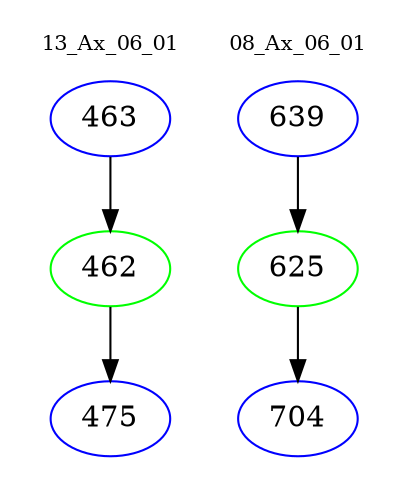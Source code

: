 digraph{
subgraph cluster_0 {
color = white
label = "13_Ax_06_01";
fontsize=10;
T0_463 [label="463", color="blue"]
T0_463 -> T0_462 [color="black"]
T0_462 [label="462", color="green"]
T0_462 -> T0_475 [color="black"]
T0_475 [label="475", color="blue"]
}
subgraph cluster_1 {
color = white
label = "08_Ax_06_01";
fontsize=10;
T1_639 [label="639", color="blue"]
T1_639 -> T1_625 [color="black"]
T1_625 [label="625", color="green"]
T1_625 -> T1_704 [color="black"]
T1_704 [label="704", color="blue"]
}
}

